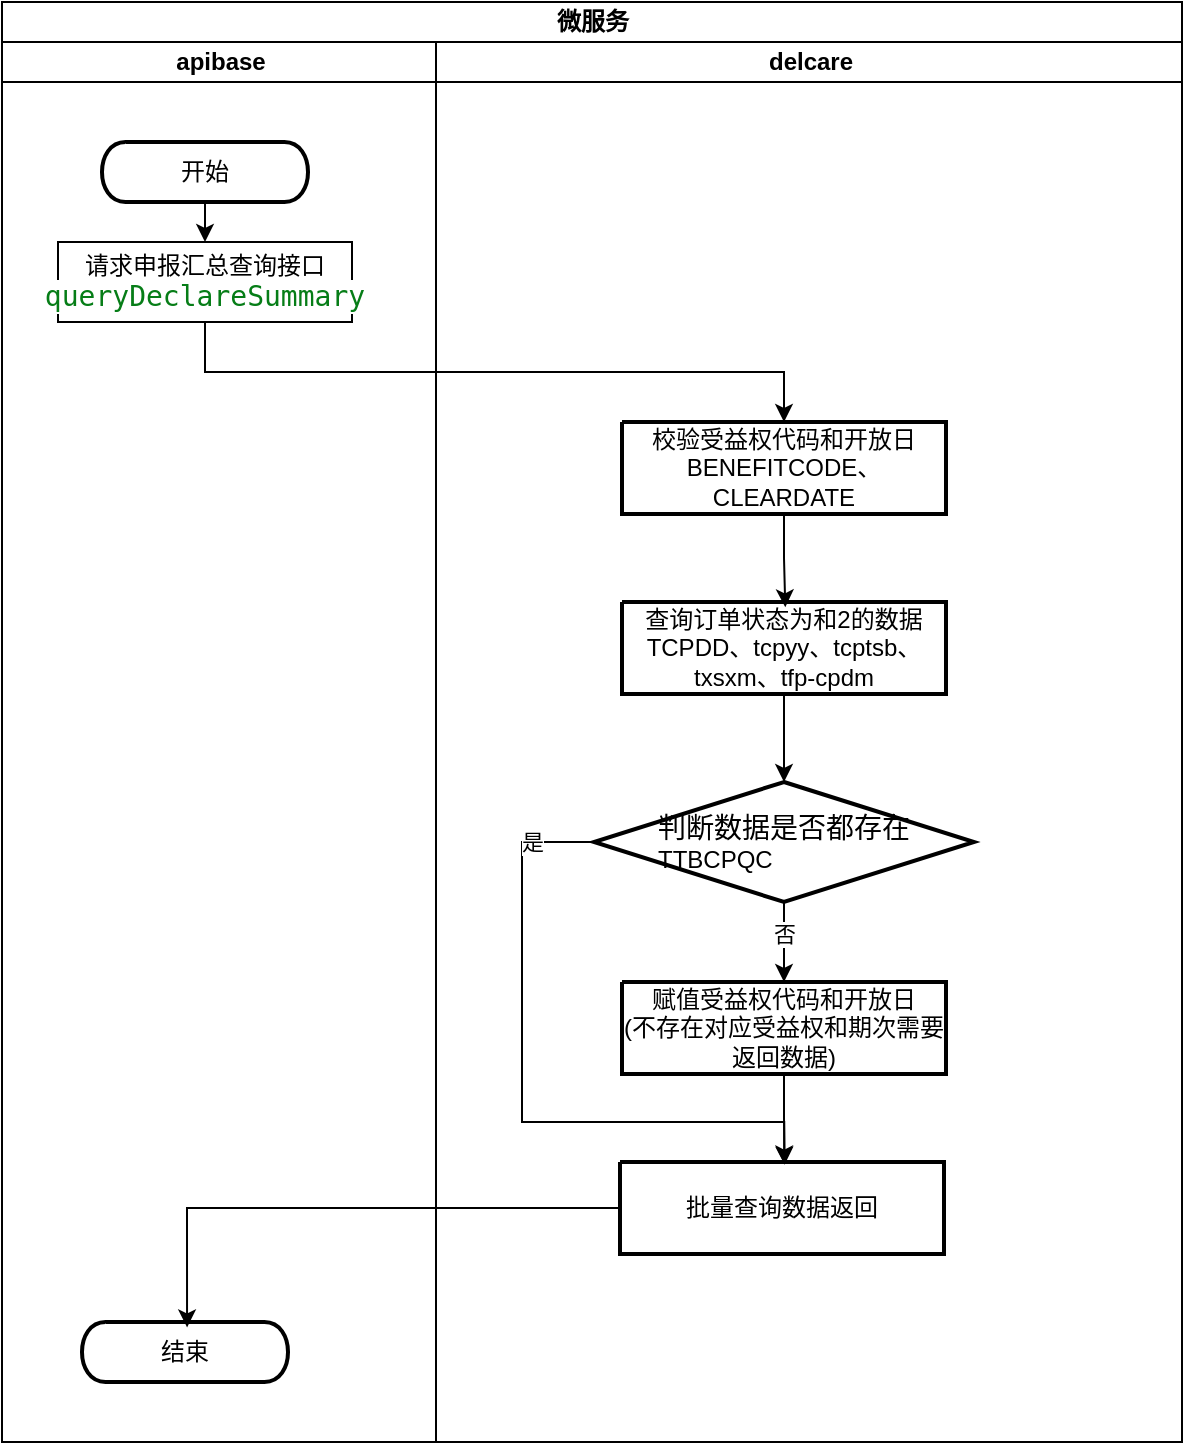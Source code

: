 <mxfile version="24.2.8" type="github">
  <diagram name="第 1 页" id="-3_6qP_3UcvdMklZL6VI">
    <mxGraphModel dx="1050" dy="530" grid="1" gridSize="10" guides="1" tooltips="1" connect="1" arrows="1" fold="1" page="1" pageScale="1" pageWidth="827" pageHeight="1169" math="0" shadow="0">
      <root>
        <mxCell id="0" />
        <mxCell id="1" parent="0" />
        <mxCell id="IRU5qY2hAN1wVBU6397p-31" value="微服务" style="swimlane;childLayout=stackLayout;resizeParent=1;resizeParentMax=0;startSize=20;html=1;" parent="1" vertex="1">
          <mxGeometry x="130.0" y="40" width="590" height="720" as="geometry" />
        </mxCell>
        <mxCell id="IRU5qY2hAN1wVBU6397p-32" value="apibase" style="swimlane;startSize=20;html=1;" parent="IRU5qY2hAN1wVBU6397p-31" vertex="1">
          <mxGeometry y="20" width="217" height="700" as="geometry" />
        </mxCell>
        <mxCell id="IRU5qY2hAN1wVBU6397p-33" style="edgeStyle=orthogonalEdgeStyle;rounded=0;orthogonalLoop=1;jettySize=auto;html=1;" parent="IRU5qY2hAN1wVBU6397p-32" source="IRU5qY2hAN1wVBU6397p-34" edge="1">
          <mxGeometry relative="1" as="geometry">
            <mxPoint x="101.5" y="100" as="targetPoint" />
          </mxGeometry>
        </mxCell>
        <UserObject label="&lt;div style=&quot;font-size: 1px&quot;&gt;&lt;p style=&quot;text-align:center;margin-left:0;margin-right:0;margin-top:0px;margin-bottom:0px;text-indent:0;vertical-align:middle;direction:ltr;&quot;&gt;&lt;font style=&quot;font-size:12px;font-family:0;color:#000000;direction:ltr;letter-spacing:0px;line-height:120%;opacity:1&quot;&gt;开始&lt;/font&gt;&lt;/p&gt;&lt;/div&gt;" tags="Background" id="IRU5qY2hAN1wVBU6397p-34">
          <mxCell style="verticalAlign=middle;align=center;overflow=width;vsdxID=9;fillColor=#FFFFFF;gradientColor=none;shape=stencil(hZLbDoIwDIafZpeSrdVk94jvQWTIIjIyDuLbyyzKYBju2u5r+7cdw7gp0lox4E1rzV09ddYWDM8MQFeFsrodLYYJwzg3Vt2s6aqM/Dp1pLMepncVBsoTIjqCywL+ogj/eBeCS115sJTRSf6Hr52l0mKqzTGSYuKFn8AH2EB+sS+EYVtcMpsyw5lW+FroIdQ5i4CQgeUsGLbF3V3uLH405pPluizp4v77+sRjiL4HJm8=);strokeColor=#000000;strokeWidth=2;spacingTop=-3;spacingBottom=-3;spacingLeft=-3;spacingRight=-3;points=[];labelBackgroundColor=none;rounded=0;html=1;whiteSpace=wrap;" parent="IRU5qY2hAN1wVBU6397p-32" vertex="1">
            <mxGeometry x="50" y="50" width="103" height="30" as="geometry" />
          </mxCell>
        </UserObject>
        <UserObject label="&lt;div style=&quot;font-size: 1px&quot;&gt;&lt;p style=&quot;text-align:center;margin-left:0;margin-right:0;margin-top:0px;margin-bottom:0px;text-indent:0;vertical-align:middle;direction:ltr;&quot;&gt;&lt;font style=&quot;font-size:12px;font-family:0;color:#000000;direction:ltr;letter-spacing:0px;line-height:120%;opacity:1&quot;&gt;结束&lt;/font&gt;&lt;/p&gt;&lt;/div&gt;" tags="Background" id="IRU5qY2hAN1wVBU6397p-35">
          <mxCell style="verticalAlign=middle;align=center;overflow=width;vsdxID=9;fillColor=#FFFFFF;gradientColor=none;shape=stencil(hZLbDoIwDIafZpeSrdVk94jvQWTIIjIyDuLbyyzKYBju2u5r+7cdw7gp0lox4E1rzV09ddYWDM8MQFeFsrodLYYJwzg3Vt2s6aqM/Dp1pLMepncVBsoTIjqCywL+ogj/eBeCS115sJTRSf6Hr52l0mKqzTGSYuKFn8AH2EB+sS+EYVtcMpsyw5lW+FroIdQ5i4CQgeUsGLbF3V3uLH405pPluizp4v77+sRjiL4HJm8=);strokeColor=#000000;strokeWidth=2;spacingTop=-3;spacingBottom=-3;spacingLeft=-3;spacingRight=-3;points=[];labelBackgroundColor=none;rounded=0;html=1;whiteSpace=wrap;" parent="IRU5qY2hAN1wVBU6397p-32" vertex="1">
            <mxGeometry x="40" y="640" width="103" height="30" as="geometry" />
          </mxCell>
        </UserObject>
        <mxCell id="IRU5qY2hAN1wVBU6397p-36" value="&lt;p style=&quot;font-size: 1px ; margin: 0px ; vertical-align: middle ; direction: ltr&quot;&gt;&lt;font style=&quot;font-size: 12px ; direction: ltr ; letter-spacing: 0px ; line-height: 14.4px ; opacity: 1&quot;&gt;请求申报汇总查询接口&lt;/font&gt;&lt;font style=&quot;font-size: 12px ; direction: ltr ; letter-spacing: 0px ; line-height: 14.4px ; opacity: 1&quot;&gt;&lt;br&gt;&lt;/font&gt;&lt;/p&gt;&lt;p style=&quot;font-size: 1px ; margin: 0px ; vertical-align: middle ; direction: ltr&quot;&gt;&lt;font style=&quot;font-size: 12px ; direction: ltr ; letter-spacing: 0px ; line-height: 14.4px ; opacity: 1&quot;&gt;&lt;/font&gt;&lt;/p&gt;&lt;div style=&quot;background-color: rgb(255 , 255 , 255) ; color: rgb(8 , 8 , 8) ; font-family: &amp;quot;jetbrains mono&amp;quot; , monospace ; font-size: 10.5pt&quot;&gt;&lt;span style=&quot;color: rgb(6 , 125 , 23)&quot;&gt;queryDeclareSummary&lt;/span&gt;&lt;/div&gt;" style="rounded=0;whiteSpace=wrap;html=1;" parent="IRU5qY2hAN1wVBU6397p-32" vertex="1">
          <mxGeometry x="28" y="100" width="147" height="40" as="geometry" />
        </mxCell>
        <mxCell id="IRU5qY2hAN1wVBU6397p-37" style="edgeStyle=orthogonalEdgeStyle;rounded=0;orthogonalLoop=1;jettySize=auto;html=1;exitX=0.5;exitY=1;exitDx=0;exitDy=0;" parent="IRU5qY2hAN1wVBU6397p-31" source="IRU5qY2hAN1wVBU6397p-36" target="IRU5qY2hAN1wVBU6397p-39" edge="1">
          <mxGeometry relative="1" as="geometry">
            <mxPoint x="95.668" y="166" as="sourcePoint" />
          </mxGeometry>
        </mxCell>
        <mxCell id="IRU5qY2hAN1wVBU6397p-38" value="delcare" style="swimlane;startSize=20;html=1;" parent="IRU5qY2hAN1wVBU6397p-31" vertex="1">
          <mxGeometry x="217" y="20" width="373" height="700" as="geometry" />
        </mxCell>
        <UserObject label="&lt;div style=&quot;&quot;&gt;&lt;p style=&quot;text-align: center; margin: 0px; text-indent: 0px; vertical-align: middle; direction: ltr;&quot;&gt;校验受益权代码和开放日&lt;/p&gt;&lt;p style=&quot;text-align: center; margin: 0px; text-indent: 0px; vertical-align: middle; direction: ltr;&quot;&gt;BENEFITCODE、CLEARDATE&lt;br&gt;&lt;/p&gt;&lt;/div&gt;" tags="Background" id="IRU5qY2hAN1wVBU6397p-39">
          <mxCell style="verticalAlign=middle;align=center;overflow=width;vsdxID=8;fillColor=#FFFFFF;gradientColor=none;shape=stencil(nZBRDoQgDERP03+WHsHFe5iISyOCQdT19kIaIxq//Jtp3zTpAFaTaUYNUkwx+F6v1EYD+AUpyRkdKCYFqACrzgf9C352LfuxyWRWg1/yhT/nRE5IsZWuZtCSK8CPeI0e/hF+jV7AJM4PO7KWCyr390bSiNtEtQM=);strokeColor=#000000;strokeWidth=2;spacingTop=-3;spacingBottom=-3;spacingLeft=-3;spacingRight=-3;points=[];labelBackgroundColor=none;rounded=0;html=1;whiteSpace=wrap;" parent="IRU5qY2hAN1wVBU6397p-38" vertex="1">
            <mxGeometry x="93.0" y="190" width="162" height="46" as="geometry" />
          </mxCell>
        </UserObject>
        <UserObject label="&lt;div style=&quot;&quot;&gt;&lt;p style=&quot;text-align: center; margin: 0px; text-indent: 0px; vertical-align: middle; direction: ltr;&quot;&gt;查询订单状态为和2的数据&lt;/p&gt;&lt;p style=&quot;text-align: center; margin: 0px; text-indent: 0px; vertical-align: middle; direction: ltr;&quot;&gt;TCPDD、tcpyy、tcptsb、txsxm、tfp-cpdm&lt;/p&gt;&lt;/div&gt;" tags="Background" id="IRU5qY2hAN1wVBU6397p-40">
          <mxCell style="verticalAlign=middle;align=center;overflow=width;vsdxID=8;fillColor=#FFFFFF;gradientColor=none;shape=stencil(nZBRDoQgDERP03+WHsHFe5iISyOCQdT19kIaIxq//Jtp3zTpAFaTaUYNUkwx+F6v1EYD+AUpyRkdKCYFqACrzgf9C352LfuxyWRWg1/yhT/nRE5IsZWuZtCSK8CPeI0e/hF+jV7AJM4PO7KWCyr390bSiNtEtQM=);strokeColor=#000000;strokeWidth=2;spacingTop=-3;spacingBottom=-3;spacingLeft=-3;spacingRight=-3;points=[];labelBackgroundColor=none;rounded=0;html=1;whiteSpace=wrap;" parent="IRU5qY2hAN1wVBU6397p-38" vertex="1">
            <mxGeometry x="93.0" y="280" width="162" height="46" as="geometry" />
          </mxCell>
        </UserObject>
        <UserObject label="赋值受益权代码和开放日&lt;div&gt;(不存在对应受益权和期次需要返回数据)&lt;/div&gt;" tags="Background" id="IRU5qY2hAN1wVBU6397p-41">
          <mxCell style="verticalAlign=middle;align=center;overflow=width;vsdxID=8;fillColor=#FFFFFF;gradientColor=none;shape=stencil(nZBRDoQgDERP03+WHsHFe5iISyOCQdT19kIaIxq//Jtp3zTpAFaTaUYNUkwx+F6v1EYD+AUpyRkdKCYFqACrzgf9C352LfuxyWRWg1/yhT/nRE5IsZWuZtCSK8CPeI0e/hF+jV7AJM4PO7KWCyr390bSiNtEtQM=);strokeColor=#000000;strokeWidth=2;spacingTop=-3;spacingBottom=-3;spacingLeft=-3;spacingRight=-3;points=[];labelBackgroundColor=none;rounded=0;html=1;whiteSpace=wrap;" parent="IRU5qY2hAN1wVBU6397p-38" vertex="1">
            <mxGeometry x="93.0" y="470" width="162" height="46" as="geometry" />
          </mxCell>
        </UserObject>
        <mxCell id="IRU5qY2hAN1wVBU6397p-42" style="edgeStyle=orthogonalEdgeStyle;rounded=0;orthogonalLoop=1;jettySize=auto;html=1;exitX=0.5;exitY=1;exitDx=0;exitDy=0;exitPerimeter=0;" parent="IRU5qY2hAN1wVBU6397p-38" source="IRU5qY2hAN1wVBU6397p-46" target="IRU5qY2hAN1wVBU6397p-41" edge="1">
          <mxGeometry relative="1" as="geometry" />
        </mxCell>
        <mxCell id="IRU5qY2hAN1wVBU6397p-43" value="否" style="edgeLabel;html=1;align=center;verticalAlign=middle;resizable=0;points=[];" parent="IRU5qY2hAN1wVBU6397p-42" vertex="1" connectable="0">
          <mxGeometry x="-0.204" relative="1" as="geometry">
            <mxPoint as="offset" />
          </mxGeometry>
        </mxCell>
        <mxCell id="IRU5qY2hAN1wVBU6397p-44" style="edgeStyle=orthogonalEdgeStyle;rounded=0;orthogonalLoop=1;jettySize=auto;html=1;exitX=0;exitY=0.5;exitDx=0;exitDy=0;exitPerimeter=0;entryX=0.507;entryY=0.017;entryDx=0;entryDy=0;entryPerimeter=0;" parent="IRU5qY2hAN1wVBU6397p-38" source="IRU5qY2hAN1wVBU6397p-46" target="IRU5qY2hAN1wVBU6397p-49" edge="1">
          <mxGeometry relative="1" as="geometry">
            <mxPoint x="63" y="470.0" as="targetPoint" />
            <Array as="points">
              <mxPoint x="43" y="400" />
              <mxPoint x="43" y="540" />
              <mxPoint x="174" y="540" />
            </Array>
          </mxGeometry>
        </mxCell>
        <mxCell id="IRU5qY2hAN1wVBU6397p-45" value="是" style="edgeLabel;html=1;align=center;verticalAlign=middle;resizable=0;points=[];" parent="IRU5qY2hAN1wVBU6397p-44" vertex="1" connectable="0">
          <mxGeometry x="-0.811" relative="1" as="geometry">
            <mxPoint as="offset" />
          </mxGeometry>
        </mxCell>
        <mxCell id="IRU5qY2hAN1wVBU6397p-46" value="&lt;div style=&quot;text-align: left;&quot;&gt;&lt;span style=&quot;background-color: initial; font-size: 14px;&quot;&gt;判断数据是否都存在&lt;/span&gt;&lt;/div&gt;&lt;div style=&quot;text-align: left;&quot;&gt;TTBCPQC&lt;/div&gt;" style="strokeWidth=2;html=1;shape=mxgraph.flowchart.decision;whiteSpace=wrap;" parent="IRU5qY2hAN1wVBU6397p-38" vertex="1">
          <mxGeometry x="79" y="370" width="190" height="60" as="geometry" />
        </mxCell>
        <mxCell id="IRU5qY2hAN1wVBU6397p-47" style="edgeStyle=orthogonalEdgeStyle;rounded=0;orthogonalLoop=1;jettySize=auto;html=1;entryX=0.504;entryY=0.058;entryDx=0;entryDy=0;entryPerimeter=0;" parent="IRU5qY2hAN1wVBU6397p-38" source="IRU5qY2hAN1wVBU6397p-39" target="IRU5qY2hAN1wVBU6397p-40" edge="1">
          <mxGeometry relative="1" as="geometry" />
        </mxCell>
        <mxCell id="IRU5qY2hAN1wVBU6397p-48" style="edgeStyle=orthogonalEdgeStyle;rounded=0;orthogonalLoop=1;jettySize=auto;html=1;entryX=0.5;entryY=0;entryDx=0;entryDy=0;entryPerimeter=0;" parent="IRU5qY2hAN1wVBU6397p-38" source="IRU5qY2hAN1wVBU6397p-40" target="IRU5qY2hAN1wVBU6397p-46" edge="1">
          <mxGeometry relative="1" as="geometry" />
        </mxCell>
        <UserObject label="批量查询数据返回" tags="Background" id="IRU5qY2hAN1wVBU6397p-49">
          <mxCell style="verticalAlign=middle;align=center;overflow=width;vsdxID=8;fillColor=#FFFFFF;gradientColor=none;shape=stencil(nZBRDoQgDERP03+WHsHFe5iISyOCQdT19kIaIxq//Jtp3zTpAFaTaUYNUkwx+F6v1EYD+AUpyRkdKCYFqACrzgf9C352LfuxyWRWg1/yhT/nRE5IsZWuZtCSK8CPeI0e/hF+jV7AJM4PO7KWCyr390bSiNtEtQM=);strokeColor=#000000;strokeWidth=2;spacingTop=-3;spacingBottom=-3;spacingLeft=-3;spacingRight=-3;points=[];labelBackgroundColor=none;rounded=0;html=1;whiteSpace=wrap;" parent="IRU5qY2hAN1wVBU6397p-38" vertex="1">
            <mxGeometry x="92.0" y="560" width="162" height="46" as="geometry" />
          </mxCell>
        </UserObject>
        <mxCell id="IRU5qY2hAN1wVBU6397p-50" style="edgeStyle=orthogonalEdgeStyle;rounded=0;orthogonalLoop=1;jettySize=auto;html=1;entryX=0.508;entryY=0.03;entryDx=0;entryDy=0;entryPerimeter=0;" parent="IRU5qY2hAN1wVBU6397p-38" source="IRU5qY2hAN1wVBU6397p-41" target="IRU5qY2hAN1wVBU6397p-49" edge="1">
          <mxGeometry relative="1" as="geometry" />
        </mxCell>
        <mxCell id="IRU5qY2hAN1wVBU6397p-51" style="edgeStyle=orthogonalEdgeStyle;rounded=0;orthogonalLoop=1;jettySize=auto;html=1;entryX=0.51;entryY=0.09;entryDx=0;entryDy=0;entryPerimeter=0;" parent="IRU5qY2hAN1wVBU6397p-31" source="IRU5qY2hAN1wVBU6397p-49" target="IRU5qY2hAN1wVBU6397p-35" edge="1">
          <mxGeometry relative="1" as="geometry" />
        </mxCell>
      </root>
    </mxGraphModel>
  </diagram>
</mxfile>
